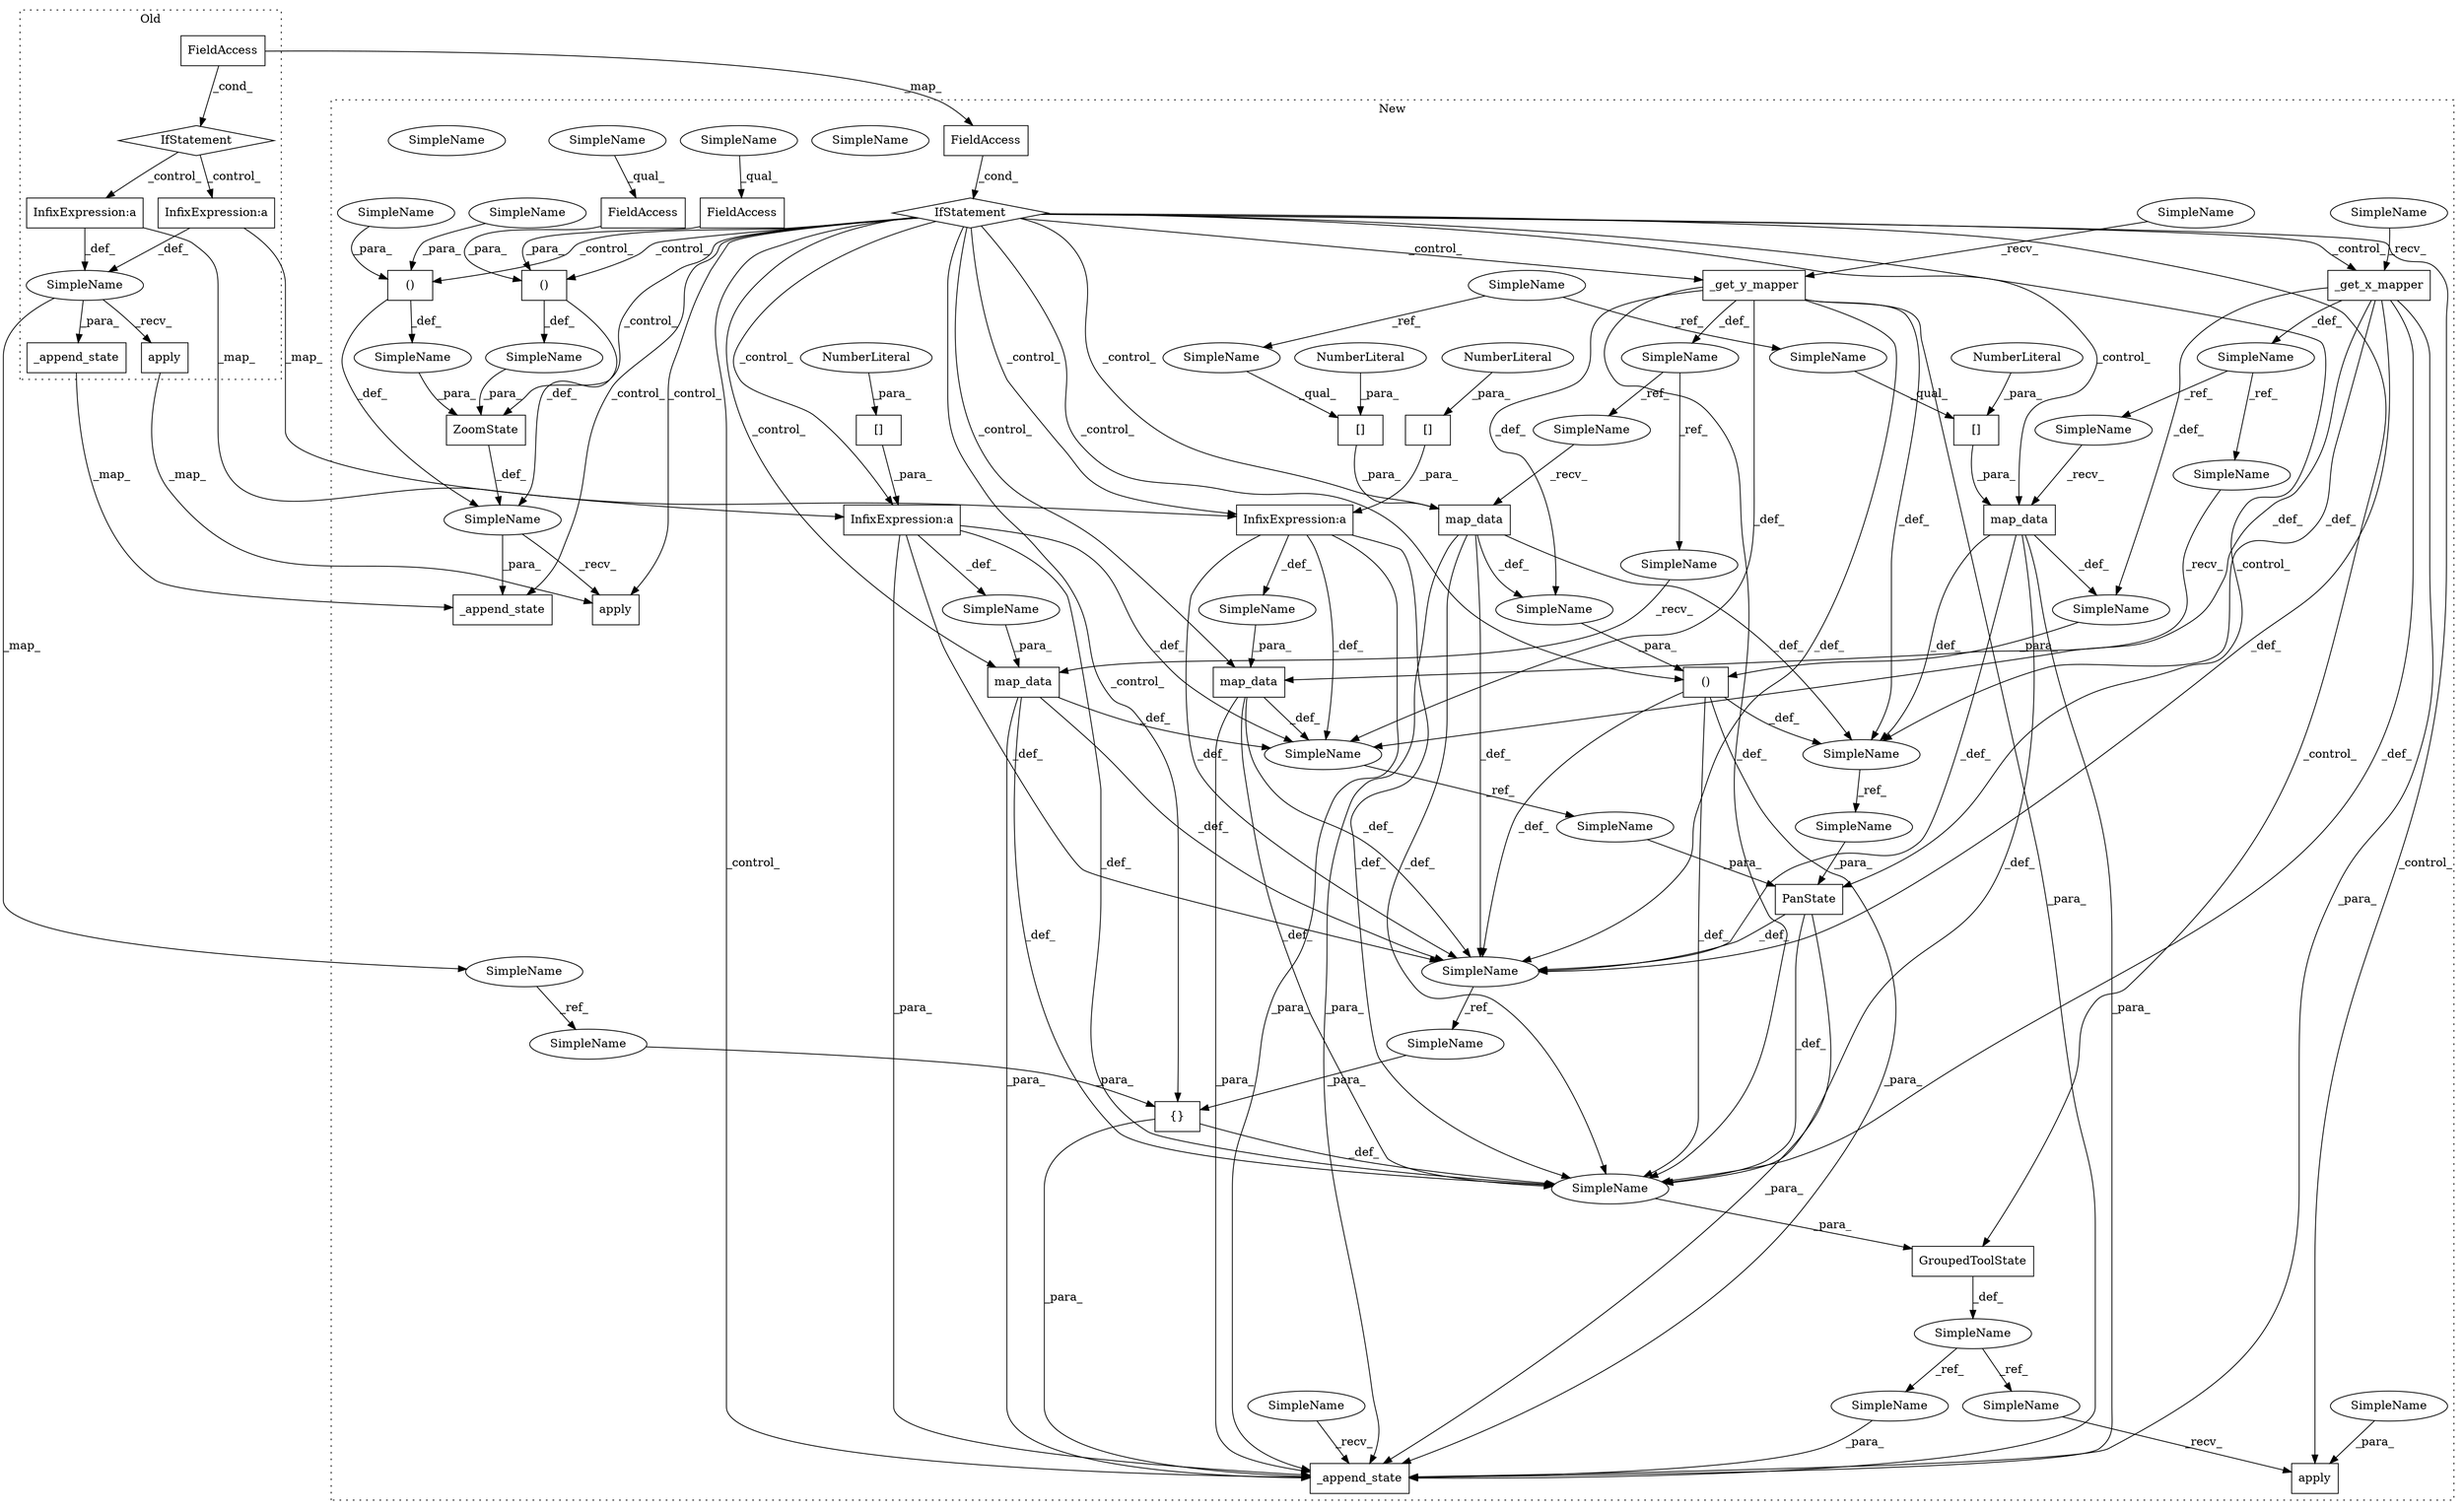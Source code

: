 digraph G {
subgraph cluster0 {
1 [label="_append_state" a="32" s="6274,6298" l="14,1" shape="box"];
14 [label="SimpleName" a="42" s="6097" l="10" shape="ellipse"];
24 [label="InfixExpression:a" a="27" s="6039" l="3" shape="box"];
28 [label="InfixExpression:a" a="27" s="6079" l="3" shape="box"];
48 [label="IfStatement" a="25" s="5926,5948" l="4,2" shape="diamond"];
49 [label="FieldAccess" a="22" s="5930" l="18" shape="box"];
53 [label="apply" a="32" s="6252,6262" l="6,1" shape="box"];
label = "Old";
style="dotted";
}
subgraph cluster1 {
2 [label="_append_state" a="32" s="9284,9308" l="14,1" shape="box"];
3 [label="()" a="106" s="9136" l="49" shape="box"];
4 [label="SimpleName" a="42" s="" l="" shape="ellipse"];
5 [label="ZoomState" a="32" s="9119,9239" l="17,2" shape="box"];
6 [label="()" a="106" s="9194" l="45" shape="box"];
7 [label="FieldAccess" a="22" s="9167" l="18" shape="box"];
8 [label="apply" a="32" s="9041,9051" l="6,1" shape="box"];
9 [label="()" a="106" s="8594" l="67" shape="box"];
10 [label="{}" a="4" s="9003,9024" l="1,1" shape="box"];
11 [label="PanState" a="32" s="8802,8820" l="9,1" shape="box"];
12 [label="_get_y_mapper" a="32" s="8559" l="15" shape="box"];
13 [label="SimpleName" a="42" s="8829" l="10" shape="ellipse"];
15 [label="map_data" a="32" s="8688,8725" l="9,1" shape="box"];
16 [label="SimpleName" a="42" s="8548" l="5" shape="ellipse"];
17 [label="map_data" a="32" s="8640,8660" l="9,1" shape="box"];
18 [label="[]" a="2" s="8649,8659" l="9,1" shape="box"];
19 [label="NumberLiteral" a="34" s="8658" l="1" shape="ellipse"];
20 [label="SimpleName" a="42" s="8484" l="8" shape="ellipse"];
21 [label="[]" a="2" s="8609,8619" l="9,1" shape="box"];
22 [label="NumberLiteral" a="34" s="8618" l="1" shape="ellipse"];
23 [label="InfixExpression:a" a="27" s="8721" l="3" shape="box"];
25 [label="[]" a="2" s="8697,8720" l="22,1" shape="box"];
26 [label="NumberLiteral" a="34" s="8719" l="1" shape="ellipse"];
27 [label="InfixExpression:a" a="27" s="8778" l="3" shape="box"];
29 [label="[]" a="2" s="8754,8777" l="22,1" shape="box"];
30 [label="NumberLiteral" a="34" s="8776" l="1" shape="ellipse"];
31 [label="_get_x_mapper" a="32" s="8525" l="15" shape="box"];
32 [label="SimpleName" a="42" s="" l="" shape="ellipse"];
33 [label="map_data" a="32" s="8745,8782" l="9,1" shape="box"];
34 [label="SimpleName" a="42" s="" l="" shape="ellipse"];
35 [label="map_data" a="32" s="8600,8620" l="9,1" shape="box"];
36 [label="SimpleName" a="42" s="9108" l="10" shape="ellipse"];
37 [label="SimpleName" a="42" s="8514" l="5" shape="ellipse"];
38 [label="SimpleName" a="42" s="8582" l="4" shape="ellipse"];
39 [label="SimpleName" a="42" s="" l="" shape="ellipse"];
40 [label="SimpleName" a="42" s="" l="" shape="ellipse"];
41 [label="SimpleName" a="42" s="8792" l="9" shape="ellipse"];
42 [label="SimpleName" a="42" s="" l="" shape="ellipse"];
43 [label="SimpleName" a="42" s="8970" l="6" shape="ellipse"];
44 [label="SimpleName" a="42" s="8670" l="4" shape="ellipse"];
45 [label="SimpleName" a="42" s="" l="" shape="ellipse"];
46 [label="GroupedToolState" a="32" s="8977,9025" l="17,1" shape="box"];
47 [label="_append_state" a="32" s="9065,9085" l="14,1" shape="box"];
50 [label="FieldAccess" a="22" s="8456" l="18" shape="box"];
51 [label="IfStatement" a="25" s="8452,8474" l="4,2" shape="diamond"];
52 [label="apply" a="32" s="9260,9270" l="6,1" shape="box"];
54 [label="FieldAccess" a="22" s="9136" l="18" shape="box"];
55 [label="SimpleName" a="42" s="8682" l="5" shape="ellipse"];
56 [label="SimpleName" a="42" s="8594" l="5" shape="ellipse"];
57 [label="SimpleName" a="42" s="8634" l="5" shape="ellipse"];
58 [label="SimpleName" a="42" s="8739" l="5" shape="ellipse"];
59 [label="SimpleName" a="42" s="8649" l="8" shape="ellipse"];
60 [label="SimpleName" a="42" s="8609" l="8" shape="ellipse"];
61 [label="SimpleName" a="42" s="9194" l="16" shape="ellipse"];
62 [label="SimpleName" a="42" s="9034" l="6" shape="ellipse"];
63 [label="SimpleName" a="42" s="9079" l="6" shape="ellipse"];
64 [label="SimpleName" a="42" s="9194" l="16" shape="ellipse"];
65 [label="SimpleName" a="42" s="9167" l="4" shape="ellipse"];
66 [label="SimpleName" a="42" s="9060" l="4" shape="ellipse"];
67 [label="SimpleName" a="42" s="9136" l="4" shape="ellipse"];
68 [label="SimpleName" a="42" s="8554" l="4" shape="ellipse"];
69 [label="SimpleName" a="42" s="9047" l="4" shape="ellipse"];
70 [label="SimpleName" a="42" s="8520" l="4" shape="ellipse"];
71 [label="SimpleName" a="42" s="8811" l="4" shape="ellipse"];
72 [label="SimpleName" a="42" s="9004" l="9" shape="ellipse"];
73 [label="SimpleName" a="42" s="9014" l="10" shape="ellipse"];
74 [label="SimpleName" a="42" s="8816" l="4" shape="ellipse"];
75 [label="SimpleName" a="42" s="9223" l="16" shape="ellipse"];
76 [label="SimpleName" a="42" s="9223" l="16" shape="ellipse"];
label = "New";
style="dotted";
}
1 -> 2 [label="_map_"];
3 -> 4 [label="_def_"];
3 -> 36 [label="_def_"];
4 -> 5 [label="_para_"];
5 -> 36 [label="_def_"];
6 -> 36 [label="_def_"];
6 -> 39 [label="_def_"];
7 -> 3 [label="_para_"];
9 -> 41 [label="_def_"];
9 -> 47 [label="_para_"];
9 -> 38 [label="_def_"];
9 -> 45 [label="_def_"];
10 -> 45 [label="_def_"];
10 -> 47 [label="_para_"];
11 -> 41 [label="_def_"];
11 -> 45 [label="_def_"];
11 -> 47 [label="_para_"];
12 -> 47 [label="_para_"];
12 -> 41 [label="_def_"];
12 -> 42 [label="_def_"];
12 -> 38 [label="_def_"];
12 -> 16 [label="_def_"];
12 -> 45 [label="_def_"];
12 -> 44 [label="_def_"];
13 -> 73 [label="_ref_"];
14 -> 53 [label="_recv_"];
14 -> 1 [label="_para_"];
14 -> 13 [label="_map_"];
15 -> 41 [label="_def_"];
15 -> 45 [label="_def_"];
15 -> 47 [label="_para_"];
15 -> 44 [label="_def_"];
16 -> 57 [label="_ref_"];
16 -> 58 [label="_ref_"];
17 -> 42 [label="_def_"];
17 -> 45 [label="_def_"];
17 -> 38 [label="_def_"];
17 -> 41 [label="_def_"];
17 -> 47 [label="_para_"];
18 -> 17 [label="_para_"];
19 -> 18 [label="_para_"];
20 -> 59 [label="_ref_"];
20 -> 60 [label="_ref_"];
21 -> 35 [label="_para_"];
22 -> 21 [label="_para_"];
23 -> 41 [label="_def_"];
23 -> 45 [label="_def_"];
23 -> 44 [label="_def_"];
23 -> 34 [label="_def_"];
23 -> 47 [label="_para_"];
24 -> 23 [label="_map_"];
24 -> 14 [label="_def_"];
25 -> 23 [label="_para_"];
26 -> 25 [label="_para_"];
27 -> 32 [label="_def_"];
27 -> 41 [label="_def_"];
27 -> 47 [label="_para_"];
27 -> 44 [label="_def_"];
27 -> 45 [label="_def_"];
28 -> 14 [label="_def_"];
28 -> 27 [label="_map_"];
29 -> 27 [label="_para_"];
30 -> 29 [label="_para_"];
31 -> 37 [label="_def_"];
31 -> 40 [label="_def_"];
31 -> 41 [label="_def_"];
31 -> 47 [label="_para_"];
31 -> 45 [label="_def_"];
31 -> 38 [label="_def_"];
31 -> 44 [label="_def_"];
32 -> 33 [label="_para_"];
33 -> 45 [label="_def_"];
33 -> 41 [label="_def_"];
33 -> 44 [label="_def_"];
33 -> 47 [label="_para_"];
34 -> 15 [label="_para_"];
35 -> 40 [label="_def_"];
35 -> 45 [label="_def_"];
35 -> 38 [label="_def_"];
35 -> 47 [label="_para_"];
35 -> 41 [label="_def_"];
36 -> 2 [label="_para_"];
36 -> 52 [label="_recv_"];
37 -> 56 [label="_ref_"];
37 -> 55 [label="_ref_"];
38 -> 74 [label="_ref_"];
39 -> 5 [label="_para_"];
40 -> 9 [label="_para_"];
41 -> 72 [label="_ref_"];
42 -> 9 [label="_para_"];
43 -> 62 [label="_ref_"];
43 -> 63 [label="_ref_"];
44 -> 71 [label="_ref_"];
45 -> 46 [label="_para_"];
46 -> 43 [label="_def_"];
48 -> 28 [label="_control_"];
48 -> 24 [label="_control_"];
49 -> 50 [label="_map_"];
49 -> 48 [label="_cond_"];
50 -> 51 [label="_cond_"];
51 -> 33 [label="_control_"];
51 -> 12 [label="_control_"];
51 -> 31 [label="_control_"];
51 -> 9 [label="_control_"];
51 -> 35 [label="_control_"];
51 -> 46 [label="_control_"];
51 -> 6 [label="_control_"];
51 -> 47 [label="_control_"];
51 -> 3 [label="_control_"];
51 -> 2 [label="_control_"];
51 -> 8 [label="_control_"];
51 -> 27 [label="_control_"];
51 -> 10 [label="_control_"];
51 -> 11 [label="_control_"];
51 -> 23 [label="_control_"];
51 -> 5 [label="_control_"];
51 -> 15 [label="_control_"];
51 -> 52 [label="_control_"];
51 -> 17 [label="_control_"];
53 -> 52 [label="_map_"];
54 -> 3 [label="_para_"];
55 -> 15 [label="_recv_"];
56 -> 35 [label="_recv_"];
57 -> 17 [label="_recv_"];
58 -> 33 [label="_recv_"];
59 -> 18 [label="_qual_"];
60 -> 21 [label="_qual_"];
62 -> 8 [label="_recv_"];
63 -> 47 [label="_para_"];
64 -> 6 [label="_para_"];
65 -> 7 [label="_qual_"];
66 -> 47 [label="_recv_"];
67 -> 54 [label="_qual_"];
68 -> 12 [label="_recv_"];
69 -> 8 [label="_para_"];
70 -> 31 [label="_recv_"];
71 -> 11 [label="_para_"];
72 -> 10 [label="_para_"];
73 -> 10 [label="_para_"];
74 -> 11 [label="_para_"];
76 -> 6 [label="_para_"];
}